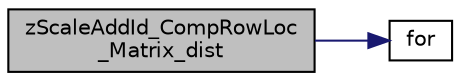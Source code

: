 digraph "zScaleAddId_CompRowLoc_Matrix_dist"
{
 // LATEX_PDF_SIZE
  edge [fontname="Helvetica",fontsize="10",labelfontname="Helvetica",labelfontsize="10"];
  node [fontname="Helvetica",fontsize="10",shape=record];
  rankdir="LR";
  Node1 [label="zScaleAddId_CompRowLoc\l_Matrix_dist",height=0.2,width=0.4,color="black", fillcolor="grey75", style="filled", fontcolor="black",tooltip="Scale and add I: scales a matrix and adds an identity. A_{i,j} = c * A_{i,j} + \\delta_{i,..."];
  Node1 -> Node2 [color="midnightblue",fontsize="10",style="solid",fontname="Helvetica"];
  Node2 [label="for",height=0.2,width=0.4,color="black", fillcolor="white", style="filled",URL="$zutil__dist_8c.html#a1fa3106fcf315ec2c58c319e589230cd",tooltip=" "];
}
